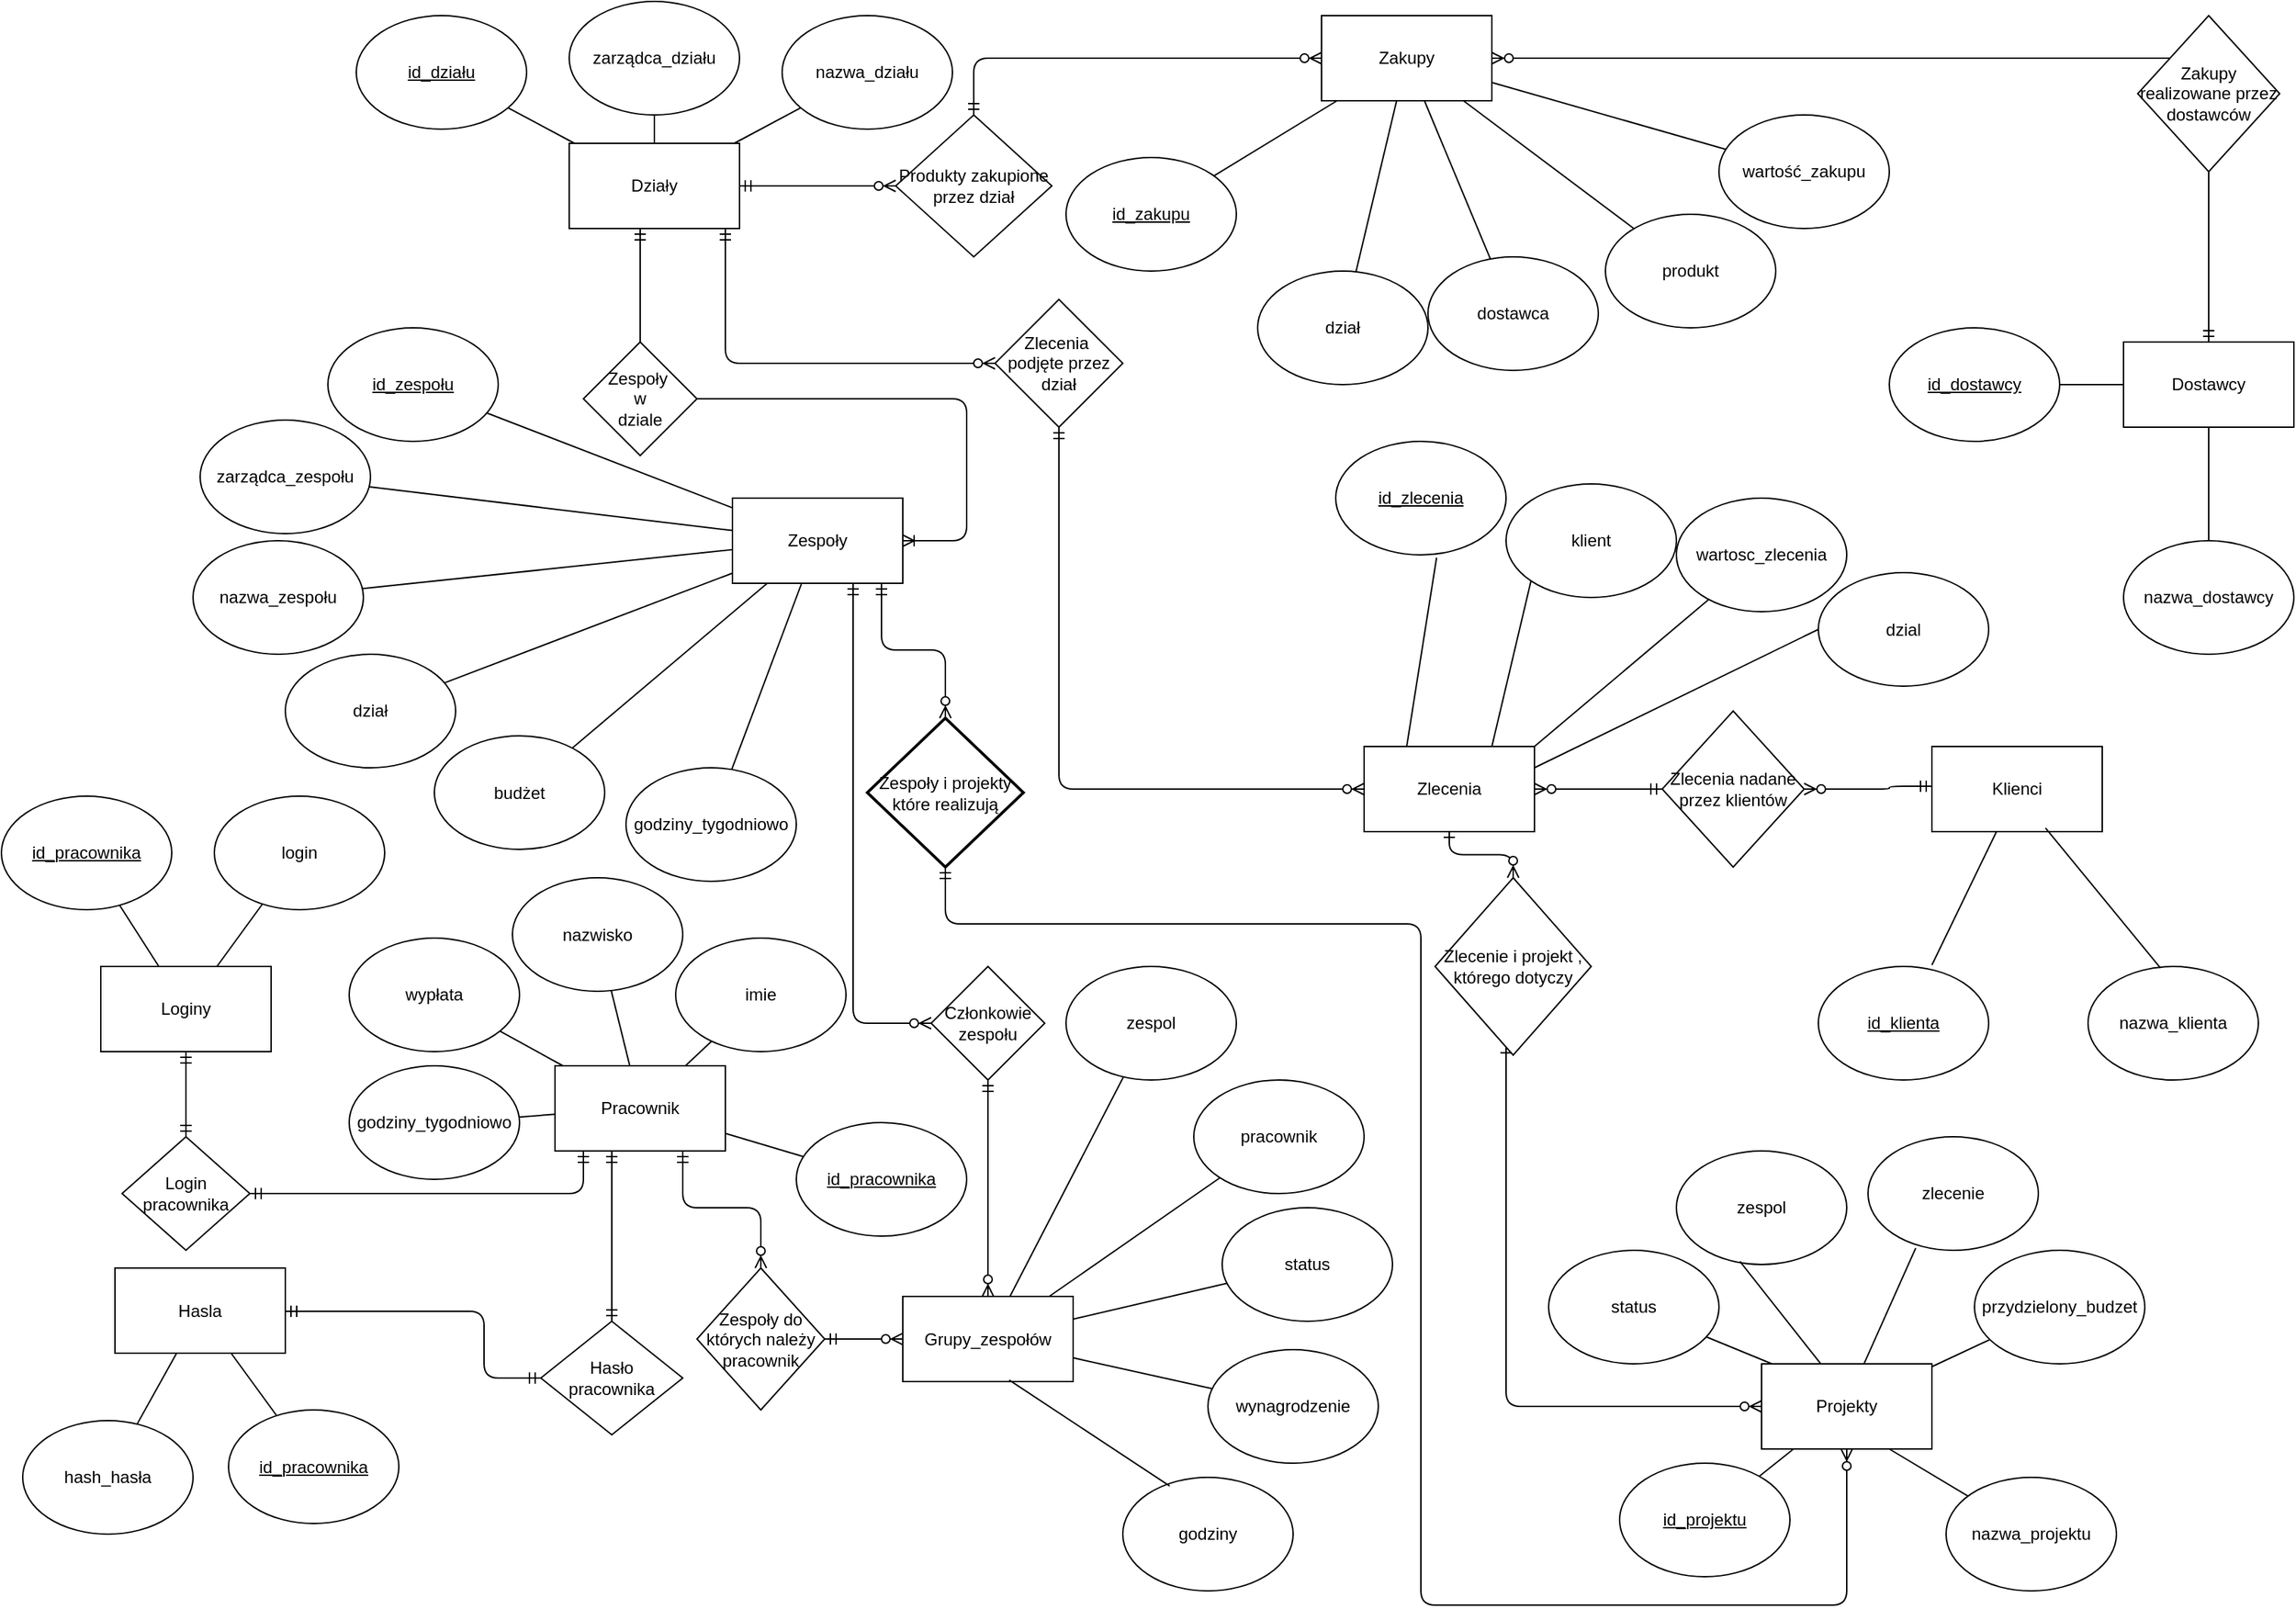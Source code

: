 <mxfile version="14.1.8" type="device"><diagram id="1LLoWZPBhENQtHgGuLOk" name="Page-1"><mxGraphModel dx="1800" dy="1072" grid="1" gridSize="10" guides="1" tooltips="1" connect="1" arrows="1" fold="1" page="1" pageScale="1" pageWidth="827" pageHeight="1169" math="0" shadow="0"><root><mxCell id="0"/><mxCell id="1" parent="0"/><mxCell id="VqQpT-1c5NTkzaZMbWne-1" value="Działy" style="rounded=0;whiteSpace=wrap;html=1;" parent="1" vertex="1"><mxGeometry x="410" y="110" width="120" height="60" as="geometry"/></mxCell><mxCell id="VqQpT-1c5NTkzaZMbWne-3" value="&lt;u&gt;id_działu&lt;/u&gt;" style="ellipse;whiteSpace=wrap;html=1;" parent="1" vertex="1"><mxGeometry x="260" y="20" width="120" height="80" as="geometry"/></mxCell><mxCell id="VqQpT-1c5NTkzaZMbWne-4" value="" style="endArrow=none;html=1;" parent="1" source="VqQpT-1c5NTkzaZMbWne-1" target="VqQpT-1c5NTkzaZMbWne-3" edge="1"><mxGeometry width="50" height="50" relative="1" as="geometry"><mxPoint x="330" y="80" as="sourcePoint"/><mxPoint x="380" y="30" as="targetPoint"/></mxGeometry></mxCell><mxCell id="VqQpT-1c5NTkzaZMbWne-6" value="zarządca_działu" style="ellipse;whiteSpace=wrap;html=1;" parent="1" vertex="1"><mxGeometry x="410" y="10" width="120" height="80" as="geometry"/></mxCell><mxCell id="VqQpT-1c5NTkzaZMbWne-7" value="nazwa_działu" style="ellipse;whiteSpace=wrap;html=1;" parent="1" vertex="1"><mxGeometry x="560" y="20" width="120" height="80" as="geometry"/></mxCell><mxCell id="VqQpT-1c5NTkzaZMbWne-8" value="" style="endArrow=none;html=1;" parent="1" source="VqQpT-1c5NTkzaZMbWne-1" target="VqQpT-1c5NTkzaZMbWne-6" edge="1"><mxGeometry width="50" height="50" relative="1" as="geometry"><mxPoint x="469" y="80" as="sourcePoint"/><mxPoint x="519" y="30" as="targetPoint"/></mxGeometry></mxCell><mxCell id="VqQpT-1c5NTkzaZMbWne-9" value="" style="endArrow=none;html=1;" parent="1" source="VqQpT-1c5NTkzaZMbWne-1" target="VqQpT-1c5NTkzaZMbWne-7" edge="1"><mxGeometry width="50" height="50" relative="1" as="geometry"><mxPoint x="650" y="80" as="sourcePoint"/><mxPoint x="700" y="30" as="targetPoint"/></mxGeometry></mxCell><mxCell id="VqQpT-1c5NTkzaZMbWne-12" value="Zespoły" style="rounded=0;whiteSpace=wrap;html=1;" parent="1" vertex="1"><mxGeometry x="525" y="360" width="120" height="60" as="geometry"/></mxCell><mxCell id="VqQpT-1c5NTkzaZMbWne-14" value="Zespoły&amp;nbsp;&lt;br&gt;w&lt;br&gt;dziale" style="rhombus;whiteSpace=wrap;html=1;" parent="1" vertex="1"><mxGeometry x="420" y="250" width="80" height="80" as="geometry"/></mxCell><mxCell id="VqQpT-1c5NTkzaZMbWne-15" value="" style="endArrow=ERmandOne;html=1;endFill=0;exitX=0.5;exitY=0;exitDx=0;exitDy=0;edgeStyle=orthogonalEdgeStyle;" parent="1" source="VqQpT-1c5NTkzaZMbWne-14" target="VqQpT-1c5NTkzaZMbWne-1" edge="1"><mxGeometry width="50" height="50" relative="1" as="geometry"><mxPoint x="130" y="290" as="sourcePoint"/><mxPoint x="300" y="190" as="targetPoint"/><Array as="points"><mxPoint x="460" y="190"/><mxPoint x="460" y="190"/></Array></mxGeometry></mxCell><mxCell id="VqQpT-1c5NTkzaZMbWne-17" value="" style="edgeStyle=orthogonalEdgeStyle;fontSize=12;html=1;endArrow=ERoneToMany;" parent="1" source="VqQpT-1c5NTkzaZMbWne-14" target="VqQpT-1c5NTkzaZMbWne-12" edge="1"><mxGeometry width="100" height="100" relative="1" as="geometry"><mxPoint x="560" y="310" as="sourcePoint"/><mxPoint x="660" y="290" as="targetPoint"/><Array as="points"><mxPoint x="690" y="290"/><mxPoint x="690" y="390"/></Array></mxGeometry></mxCell><mxCell id="VqQpT-1c5NTkzaZMbWne-18" value="&lt;u&gt;id_zespołu&lt;/u&gt;" style="ellipse;whiteSpace=wrap;html=1;" parent="1" vertex="1"><mxGeometry x="240" y="240" width="120" height="80" as="geometry"/></mxCell><mxCell id="VqQpT-1c5NTkzaZMbWne-20" value="zarządca_zespołu" style="ellipse;whiteSpace=wrap;html=1;" parent="1" vertex="1"><mxGeometry x="150" y="305" width="120" height="80" as="geometry"/></mxCell><mxCell id="VqQpT-1c5NTkzaZMbWne-21" value="nazwa_zespołu" style="ellipse;whiteSpace=wrap;html=1;" parent="1" vertex="1"><mxGeometry x="145" y="390" width="120" height="80" as="geometry"/></mxCell><mxCell id="VqQpT-1c5NTkzaZMbWne-22" value="dział" style="ellipse;whiteSpace=wrap;html=1;" parent="1" vertex="1"><mxGeometry x="210" y="470" width="120" height="80" as="geometry"/></mxCell><mxCell id="VqQpT-1c5NTkzaZMbWne-23" value="budżet" style="ellipse;whiteSpace=wrap;html=1;" parent="1" vertex="1"><mxGeometry x="315" y="527.5" width="120" height="80" as="geometry"/></mxCell><mxCell id="VqQpT-1c5NTkzaZMbWne-26" value="" style="endArrow=none;html=1;" parent="1" source="VqQpT-1c5NTkzaZMbWne-18" target="VqQpT-1c5NTkzaZMbWne-12" edge="1"><mxGeometry width="50" height="50" relative="1" as="geometry"><mxPoint x="-40" y="290" as="sourcePoint"/><mxPoint x="10" y="240" as="targetPoint"/></mxGeometry></mxCell><mxCell id="VqQpT-1c5NTkzaZMbWne-27" value="" style="endArrow=none;html=1;" parent="1" source="VqQpT-1c5NTkzaZMbWne-20" target="VqQpT-1c5NTkzaZMbWne-12" edge="1"><mxGeometry width="50" height="50" relative="1" as="geometry"><mxPoint x="-40" y="370" as="sourcePoint"/><mxPoint x="130" y="370" as="targetPoint"/><Array as="points"/></mxGeometry></mxCell><mxCell id="VqQpT-1c5NTkzaZMbWne-28" value="" style="endArrow=none;html=1;" parent="1" source="VqQpT-1c5NTkzaZMbWne-21" edge="1" target="VqQpT-1c5NTkzaZMbWne-12"><mxGeometry width="50" height="50" relative="1" as="geometry"><mxPoint x="10" y="500" as="sourcePoint"/><mxPoint x="40" y="464" as="targetPoint"/></mxGeometry></mxCell><mxCell id="VqQpT-1c5NTkzaZMbWne-29" value="" style="endArrow=none;html=1;" parent="1" source="VqQpT-1c5NTkzaZMbWne-22" target="VqQpT-1c5NTkzaZMbWne-12" edge="1"><mxGeometry width="50" height="50" relative="1" as="geometry"><mxPoint x="-50" y="550" as="sourcePoint"/><mxPoint y="500" as="targetPoint"/></mxGeometry></mxCell><mxCell id="VqQpT-1c5NTkzaZMbWne-30" value="" style="endArrow=none;html=1;" parent="1" source="VqQpT-1c5NTkzaZMbWne-23" target="VqQpT-1c5NTkzaZMbWne-12" edge="1"><mxGeometry width="50" height="50" relative="1" as="geometry"><mxPoint x="-40" y="635" as="sourcePoint"/><mxPoint x="10" y="585" as="targetPoint"/></mxGeometry></mxCell><mxCell id="VqQpT-1c5NTkzaZMbWne-37" value="&lt;u&gt;id_projektu&lt;/u&gt;" style="ellipse;whiteSpace=wrap;html=1;" parent="1" vertex="1"><mxGeometry x="1150" y="1040" width="120" height="80" as="geometry"/></mxCell><mxCell id="VqQpT-1c5NTkzaZMbWne-38" value="" style="endArrow=none;html=1;" parent="1" source="VqQpT-1c5NTkzaZMbWne-37" target="VqQpT-1c5NTkzaZMbWne-35" edge="1"><mxGeometry width="50" height="50" relative="1" as="geometry"><mxPoint x="480" y="510" as="sourcePoint"/><mxPoint x="530" y="460" as="targetPoint"/></mxGeometry></mxCell><mxCell id="VqQpT-1c5NTkzaZMbWne-39" value="nazwa_projektu" style="ellipse;whiteSpace=wrap;html=1;" parent="1" vertex="1"><mxGeometry x="1380" y="1050" width="120" height="80" as="geometry"/></mxCell><mxCell id="VqQpT-1c5NTkzaZMbWne-40" value="" style="endArrow=none;html=1;entryX=0.75;entryY=1;entryDx=0;entryDy=0;" parent="1" source="VqQpT-1c5NTkzaZMbWne-39" target="VqQpT-1c5NTkzaZMbWne-35" edge="1"><mxGeometry width="50" height="50" relative="1" as="geometry"><mxPoint x="500" y="660" as="sourcePoint"/><mxPoint x="550" y="610" as="targetPoint"/></mxGeometry></mxCell><mxCell id="VqQpT-1c5NTkzaZMbWne-45" value="zlecenie" style="ellipse;whiteSpace=wrap;html=1;" parent="1" vertex="1"><mxGeometry x="1325" y="810" width="120" height="80" as="geometry"/></mxCell><mxCell id="VqQpT-1c5NTkzaZMbWne-47" value="" style="edgeStyle=orthogonalEdgeStyle;fontSize=12;html=1;endArrow=ERmandOne;startArrow=ERzeroToMany;endFill=0;startFill=1;" parent="1" source="VqQpT-1c5NTkzaZMbWne-31" target="VqQpT-1c5NTkzaZMbWne-12" edge="1"><mxGeometry width="100" height="100" relative="1" as="geometry"><mxPoint x="340" y="560" as="sourcePoint"/><mxPoint x="590" y="440" as="targetPoint"/><Array as="points"><mxPoint x="675" y="467"/><mxPoint x="630" y="467"/></Array></mxGeometry></mxCell><mxCell id="VqQpT-1c5NTkzaZMbWne-49" value="zespol" style="ellipse;whiteSpace=wrap;html=1;" parent="1" vertex="1"><mxGeometry x="1190" y="820" width="120" height="80" as="geometry"/></mxCell><mxCell id="VqQpT-1c5NTkzaZMbWne-50" value="" style="endArrow=none;html=1;entryX=0.28;entryY=0.98;entryDx=0;entryDy=0;exitX=0.583;exitY=0.083;exitDx=0;exitDy=0;exitPerimeter=0;entryPerimeter=0;" parent="1" source="VqQpT-1c5NTkzaZMbWne-35" target="VqQpT-1c5NTkzaZMbWne-45" edge="1"><mxGeometry width="50" height="50" relative="1" as="geometry"><mxPoint x="620" y="510" as="sourcePoint"/><mxPoint x="460" y="290" as="targetPoint"/></mxGeometry></mxCell><mxCell id="VqQpT-1c5NTkzaZMbWne-51" value="" style="endArrow=none;html=1;entryX=0.373;entryY=0.973;entryDx=0;entryDy=0;entryPerimeter=0;exitX=0.358;exitY=0.027;exitDx=0;exitDy=0;exitPerimeter=0;" parent="1" source="VqQpT-1c5NTkzaZMbWne-35" target="VqQpT-1c5NTkzaZMbWne-49" edge="1"><mxGeometry width="50" height="50" relative="1" as="geometry"><mxPoint x="540" y="520" as="sourcePoint"/><mxPoint x="426" y="230" as="targetPoint"/></mxGeometry></mxCell><mxCell id="VqQpT-1c5NTkzaZMbWne-52" value="Zlecenia" style="rounded=0;whiteSpace=wrap;html=1;" parent="1" vertex="1"><mxGeometry x="970" y="535" width="120" height="60" as="geometry"/></mxCell><mxCell id="VqQpT-1c5NTkzaZMbWne-53" value="status" style="ellipse;whiteSpace=wrap;html=1;" parent="1" vertex="1"><mxGeometry x="1100" y="890" width="120" height="80" as="geometry"/></mxCell><mxCell id="VqQpT-1c5NTkzaZMbWne-54" value="" style="endArrow=none;html=1;entryX=0.094;entryY=0.027;entryDx=0;entryDy=0;entryPerimeter=0;" parent="1" source="VqQpT-1c5NTkzaZMbWne-53" target="VqQpT-1c5NTkzaZMbWne-35" edge="1"><mxGeometry width="50" height="50" relative="1" as="geometry"><mxPoint x="510" y="400" as="sourcePoint"/><mxPoint x="510" y="520" as="targetPoint"/></mxGeometry></mxCell><mxCell id="VqQpT-1c5NTkzaZMbWne-56" value="" style="edgeStyle=orthogonalEdgeStyle;fontSize=12;html=1;endArrow=ERone;endFill=1;startArrow=ERzeroToMany;startFill=1;" parent="1" source="VqQpT-1c5NTkzaZMbWne-55" target="VqQpT-1c5NTkzaZMbWne-52" edge="1"><mxGeometry width="100" height="100" relative="1" as="geometry"><mxPoint x="900" y="920" as="sourcePoint"/><mxPoint x="810" y="390" as="targetPoint"/><Array as="points"/></mxGeometry></mxCell><mxCell id="VqQpT-1c5NTkzaZMbWne-58" value="&lt;u&gt;id_zlecenia&lt;/u&gt;" style="ellipse;whiteSpace=wrap;html=1;" parent="1" vertex="1"><mxGeometry x="950" y="320" width="120" height="80" as="geometry"/></mxCell><mxCell id="VqQpT-1c5NTkzaZMbWne-60" value="" style="endArrow=none;html=1;exitX=0.25;exitY=0;exitDx=0;exitDy=0;entryX=0.592;entryY=1.025;entryDx=0;entryDy=0;entryPerimeter=0;" parent="1" source="VqQpT-1c5NTkzaZMbWne-52" target="VqQpT-1c5NTkzaZMbWne-58" edge="1"><mxGeometry width="50" height="50" relative="1" as="geometry"><mxPoint x="680" y="350" as="sourcePoint"/><mxPoint x="717" y="240" as="targetPoint"/></mxGeometry></mxCell><mxCell id="VqQpT-1c5NTkzaZMbWne-63" value="klient" style="ellipse;whiteSpace=wrap;html=1;" parent="1" vertex="1"><mxGeometry x="1070" y="350" width="120" height="80" as="geometry"/></mxCell><mxCell id="VqQpT-1c5NTkzaZMbWne-64" value="wartosc_zlecenia" style="ellipse;whiteSpace=wrap;html=1;" parent="1" vertex="1"><mxGeometry x="1190" y="360" width="120" height="80" as="geometry"/></mxCell><mxCell id="VqQpT-1c5NTkzaZMbWne-66" value="" style="endArrow=none;html=1;entryX=0;entryY=1;entryDx=0;entryDy=0;exitX=0.75;exitY=0;exitDx=0;exitDy=0;" parent="1" source="VqQpT-1c5NTkzaZMbWne-52" target="VqQpT-1c5NTkzaZMbWne-63" edge="1"><mxGeometry width="50" height="50" relative="1" as="geometry"><mxPoint x="800" y="360" as="sourcePoint"/><mxPoint x="850" y="310" as="targetPoint"/></mxGeometry></mxCell><mxCell id="VqQpT-1c5NTkzaZMbWne-67" value="" style="endArrow=none;html=1;exitX=1;exitY=0;exitDx=0;exitDy=0;" parent="1" source="VqQpT-1c5NTkzaZMbWne-52" target="VqQpT-1c5NTkzaZMbWne-64" edge="1"><mxGeometry width="50" height="50" relative="1" as="geometry"><mxPoint x="790" y="340" as="sourcePoint"/><mxPoint x="996" y="230" as="targetPoint"/></mxGeometry></mxCell><mxCell id="VqQpT-1c5NTkzaZMbWne-68" value="Klienci" style="rounded=0;whiteSpace=wrap;html=1;" parent="1" vertex="1"><mxGeometry x="1370" y="535" width="120" height="60" as="geometry"/></mxCell><mxCell id="VqQpT-1c5NTkzaZMbWne-70" value="" style="edgeStyle=orthogonalEdgeStyle;fontSize=12;html=1;endArrow=ERzeroToMany;startArrow=ERmandOne;entryX=1;entryY=0.5;entryDx=0;entryDy=0;" parent="1" source="VqQpT-1c5NTkzaZMbWne-69" target="VqQpT-1c5NTkzaZMbWne-52" edge="1"><mxGeometry width="100" height="100" relative="1" as="geometry"><mxPoint x="1290" y="610" as="sourcePoint"/><mxPoint x="1060" y="420" as="targetPoint"/><Array as="points"/></mxGeometry></mxCell><mxCell id="VqQpT-1c5NTkzaZMbWne-71" value="&lt;u&gt;id_klienta&lt;/u&gt;" style="ellipse;whiteSpace=wrap;html=1;" parent="1" vertex="1"><mxGeometry x="1290" y="690" width="120" height="80" as="geometry"/></mxCell><mxCell id="VqQpT-1c5NTkzaZMbWne-72" value="nazwa_klienta" style="ellipse;whiteSpace=wrap;html=1;" parent="1" vertex="1"><mxGeometry x="1480" y="690" width="120" height="80" as="geometry"/></mxCell><mxCell id="VqQpT-1c5NTkzaZMbWne-73" value="" style="endArrow=none;html=1;" parent="1" target="VqQpT-1c5NTkzaZMbWne-68" edge="1"><mxGeometry width="50" height="50" relative="1" as="geometry"><mxPoint x="1370" y="689" as="sourcePoint"/><mxPoint x="1410" y="640" as="targetPoint"/></mxGeometry></mxCell><mxCell id="VqQpT-1c5NTkzaZMbWne-74" value="" style="endArrow=none;html=1;entryX=0.667;entryY=0.958;entryDx=0;entryDy=0;entryPerimeter=0;exitX=0.425;exitY=0.013;exitDx=0;exitDy=0;exitPerimeter=0;" parent="1" source="VqQpT-1c5NTkzaZMbWne-72" target="VqQpT-1c5NTkzaZMbWne-68" edge="1"><mxGeometry width="50" height="50" relative="1" as="geometry"><mxPoint x="1540" y="690" as="sourcePoint"/><mxPoint x="1590" y="640" as="targetPoint"/></mxGeometry></mxCell><mxCell id="VqQpT-1c5NTkzaZMbWne-35" value="Projekty" style="rounded=0;whiteSpace=wrap;html=1;" parent="1" vertex="1"><mxGeometry x="1250" y="970" width="120" height="60" as="geometry"/></mxCell><mxCell id="VqQpT-1c5NTkzaZMbWne-75" value="" style="edgeStyle=orthogonalEdgeStyle;fontSize=12;html=1;endArrow=ERzeroToMany;startArrow=ERmandOne;endFill=1;entryX=0.5;entryY=0;entryDx=0;entryDy=0;exitX=0.5;exitY=1;exitDx=0;exitDy=0;" parent="1" target="VqQpT-1c5NTkzaZMbWne-78" edge="1" source="VqQpT-1c5NTkzaZMbWne-76"><mxGeometry width="100" height="100" relative="1" as="geometry"><mxPoint x="570" y="792.5" as="sourcePoint"/><mxPoint x="660" y="862.5" as="targetPoint"/><Array as="points"><mxPoint x="705" y="770"/></Array></mxGeometry></mxCell><mxCell id="VqQpT-1c5NTkzaZMbWne-78" value="Grupy_zespołów" style="rounded=0;whiteSpace=wrap;html=1;" parent="1" vertex="1"><mxGeometry x="645" y="922.5" width="120" height="60" as="geometry"/></mxCell><mxCell id="VqQpT-1c5NTkzaZMbWne-79" value="zespol" style="ellipse;whiteSpace=wrap;html=1;rounded=0;" parent="1" vertex="1"><mxGeometry x="760" y="690" width="120" height="80" as="geometry"/></mxCell><mxCell id="VqQpT-1c5NTkzaZMbWne-80" value="pracownik" style="ellipse;whiteSpace=wrap;html=1;rounded=0;" parent="1" vertex="1"><mxGeometry x="850" y="770" width="120" height="80" as="geometry"/></mxCell><mxCell id="VqQpT-1c5NTkzaZMbWne-81" value="status" style="ellipse;whiteSpace=wrap;html=1;rounded=0;" parent="1" vertex="1"><mxGeometry x="870" y="860" width="120" height="80" as="geometry"/></mxCell><mxCell id="VqQpT-1c5NTkzaZMbWne-82" value="" style="endArrow=none;html=1;" parent="1" edge="1" target="VqQpT-1c5NTkzaZMbWne-79" source="VqQpT-1c5NTkzaZMbWne-78"><mxGeometry width="50" height="50" relative="1" as="geometry"><mxPoint x="690" y="922.5" as="sourcePoint"/><mxPoint x="710" y="820.5" as="targetPoint"/></mxGeometry></mxCell><mxCell id="VqQpT-1c5NTkzaZMbWne-83" value="" style="endArrow=none;html=1;" parent="1" source="VqQpT-1c5NTkzaZMbWne-81" target="VqQpT-1c5NTkzaZMbWne-78" edge="1"><mxGeometry width="50" height="50" relative="1" as="geometry"><mxPoint x="690" y="1022.5" as="sourcePoint"/><mxPoint x="740" y="972.5" as="targetPoint"/></mxGeometry></mxCell><mxCell id="VqQpT-1c5NTkzaZMbWne-84" value="" style="endArrow=none;html=1;" parent="1" target="VqQpT-1c5NTkzaZMbWne-80" edge="1" source="VqQpT-1c5NTkzaZMbWne-78"><mxGeometry width="50" height="50" relative="1" as="geometry"><mxPoint x="720" y="952.5" as="sourcePoint"/><mxPoint x="770" y="902.5" as="targetPoint"/></mxGeometry></mxCell><mxCell id="VqQpT-1c5NTkzaZMbWne-86" value="Pracownik" style="rounded=0;whiteSpace=wrap;html=1;" parent="1" vertex="1"><mxGeometry x="400" y="760" width="120" height="60" as="geometry"/></mxCell><mxCell id="VqQpT-1c5NTkzaZMbWne-87" value="" style="edgeStyle=orthogonalEdgeStyle;fontSize=12;html=1;endArrow=ERzeroToMany;endFill=1;startArrow=ERmandOne;startFill=0;" parent="1" source="VqQpT-1c5NTkzaZMbWne-85" target="VqQpT-1c5NTkzaZMbWne-78" edge="1"><mxGeometry width="100" height="100" relative="1" as="geometry"><mxPoint x="70" y="940" as="sourcePoint"/><mxPoint x="170" y="910" as="targetPoint"/><Array as="points"><mxPoint x="570" y="953"/><mxPoint x="570" y="953"/></Array></mxGeometry></mxCell><mxCell id="VqQpT-1c5NTkzaZMbWne-88" value="&lt;u&gt;id_pracownika&lt;/u&gt;" style="ellipse;whiteSpace=wrap;html=1;" parent="1" vertex="1"><mxGeometry x="570" y="800" width="120" height="80" as="geometry"/></mxCell><mxCell id="VqQpT-1c5NTkzaZMbWne-89" value="imie" style="ellipse;whiteSpace=wrap;html=1;" parent="1" vertex="1"><mxGeometry x="485" y="670" width="120" height="80" as="geometry"/></mxCell><mxCell id="VqQpT-1c5NTkzaZMbWne-90" value="nazwisko" style="ellipse;whiteSpace=wrap;html=1;" parent="1" vertex="1"><mxGeometry x="370" y="627.5" width="120" height="80" as="geometry"/></mxCell><mxCell id="VqQpT-1c5NTkzaZMbWne-91" value="wypłata" style="ellipse;whiteSpace=wrap;html=1;" parent="1" vertex="1"><mxGeometry x="255" y="670" width="120" height="80" as="geometry"/></mxCell><mxCell id="VqQpT-1c5NTkzaZMbWne-92" value="godziny_tygodniowo" style="ellipse;whiteSpace=wrap;html=1;" parent="1" vertex="1"><mxGeometry x="255" y="760" width="120" height="80" as="geometry"/></mxCell><mxCell id="VqQpT-1c5NTkzaZMbWne-93" value="" style="endArrow=none;html=1;rounded=0;" parent="1" source="VqQpT-1c5NTkzaZMbWne-88" target="VqQpT-1c5NTkzaZMbWne-86" edge="1"><mxGeometry relative="1" as="geometry"><mxPoint x="-50" y="879.5" as="sourcePoint"/><mxPoint x="110" y="879.5" as="targetPoint"/></mxGeometry></mxCell><mxCell id="VqQpT-1c5NTkzaZMbWne-94" value="" style="endArrow=none;html=1;rounded=0;" parent="1" source="VqQpT-1c5NTkzaZMbWne-89" target="VqQpT-1c5NTkzaZMbWne-86" edge="1"><mxGeometry relative="1" as="geometry"><mxPoint x="-120" y="1180" as="sourcePoint"/><mxPoint x="40" y="1180" as="targetPoint"/></mxGeometry></mxCell><mxCell id="VqQpT-1c5NTkzaZMbWne-95" value="" style="endArrow=none;html=1;rounded=0;" parent="1" target="VqQpT-1c5NTkzaZMbWne-86" edge="1" source="VqQpT-1c5NTkzaZMbWne-90"><mxGeometry relative="1" as="geometry"><mxPoint x="-40" y="1069.5" as="sourcePoint"/><mxPoint x="20" y="1070" as="targetPoint"/></mxGeometry></mxCell><mxCell id="VqQpT-1c5NTkzaZMbWne-96" value="" style="endArrow=none;html=1;rounded=0;" parent="1" source="VqQpT-1c5NTkzaZMbWne-91" target="VqQpT-1c5NTkzaZMbWne-86" edge="1"><mxGeometry relative="1" as="geometry"><mxPoint x="-40" y="1179.5" as="sourcePoint"/><mxPoint x="20" y="1080" as="targetPoint"/></mxGeometry></mxCell><mxCell id="VqQpT-1c5NTkzaZMbWne-97" value="" style="endArrow=none;html=1;rounded=0;" parent="1" source="VqQpT-1c5NTkzaZMbWne-92" target="VqQpT-1c5NTkzaZMbWne-86" edge="1"><mxGeometry relative="1" as="geometry"><mxPoint x="-60" y="1260" as="sourcePoint"/><mxPoint x="100" y="1260" as="targetPoint"/></mxGeometry></mxCell><mxCell id="VqQpT-1c5NTkzaZMbWne-99" value="" style="edgeStyle=orthogonalEdgeStyle;fontSize=12;html=1;endArrow=ERmandOne;startArrow=ERmandOne;exitX=1;exitY=0.5;exitDx=0;exitDy=0;" parent="1" target="VqQpT-1c5NTkzaZMbWne-86" edge="1" source="VqQpT-1c5NTkzaZMbWne-98"><mxGeometry width="100" height="100" relative="1" as="geometry"><mxPoint x="240" y="880" as="sourcePoint"/><mxPoint x="210" y="1169" as="targetPoint"/><Array as="points"><mxPoint x="420" y="850"/></Array></mxGeometry></mxCell><mxCell id="VqQpT-1c5NTkzaZMbWne-100" value="Loginy" style="rounded=0;whiteSpace=wrap;html=1;" parent="1" vertex="1"><mxGeometry x="80" y="690" width="120" height="60" as="geometry"/></mxCell><mxCell id="VqQpT-1c5NTkzaZMbWne-101" value="login" style="ellipse;whiteSpace=wrap;html=1;rounded=0;" parent="1" vertex="1"><mxGeometry x="160" y="570" width="120" height="80" as="geometry"/></mxCell><mxCell id="VqQpT-1c5NTkzaZMbWne-102" value="&lt;u&gt;id_pracownika&lt;/u&gt;" style="ellipse;whiteSpace=wrap;html=1;" parent="1" vertex="1"><mxGeometry x="10" y="570" width="120" height="80" as="geometry"/></mxCell><mxCell id="VqQpT-1c5NTkzaZMbWne-103" value="" style="endArrow=none;html=1;" parent="1" edge="1" target="VqQpT-1c5NTkzaZMbWne-100" source="VqQpT-1c5NTkzaZMbWne-101"><mxGeometry width="50" height="50" relative="1" as="geometry"><mxPoint x="-25" y="1430" as="sourcePoint"/><mxPoint x="25" y="1380" as="targetPoint"/></mxGeometry></mxCell><mxCell id="VqQpT-1c5NTkzaZMbWne-104" value="" style="endArrow=none;html=1;" parent="1" source="VqQpT-1c5NTkzaZMbWne-102" target="VqQpT-1c5NTkzaZMbWne-100" edge="1"><mxGeometry width="50" height="50" relative="1" as="geometry"><mxPoint x="160" y="1420" as="sourcePoint"/><mxPoint x="210" y="1370" as="targetPoint"/></mxGeometry></mxCell><mxCell id="VqQpT-1c5NTkzaZMbWne-105" value="" style="edgeStyle=orthogonalEdgeStyle;fontSize=12;html=1;endArrow=ERmandOne;startArrow=ERmandOne;exitX=0;exitY=0.5;exitDx=0;exitDy=0;" parent="1" source="VqQpT-1c5NTkzaZMbWne-108" target="VqQpT-1c5NTkzaZMbWne-112" edge="1"><mxGeometry width="100" height="100" relative="1" as="geometry"><mxPoint x="240" y="1150" as="sourcePoint"/><mxPoint x="480" y="1300" as="targetPoint"/><Array as="points"><mxPoint x="350" y="980"/><mxPoint x="350" y="933"/></Array></mxGeometry></mxCell><mxCell id="VqQpT-1c5NTkzaZMbWne-112" value="Hasla" style="rounded=0;whiteSpace=wrap;html=1;" parent="1" vertex="1"><mxGeometry x="90" y="902.5" width="120" height="60" as="geometry"/></mxCell><mxCell id="VqQpT-1c5NTkzaZMbWne-113" value="&lt;u&gt;id_pracownika&lt;/u&gt;" style="ellipse;whiteSpace=wrap;html=1;" parent="1" vertex="1"><mxGeometry x="170" y="1002.5" width="120" height="80" as="geometry"/></mxCell><mxCell id="VqQpT-1c5NTkzaZMbWne-114" value="hash_hasła" style="ellipse;whiteSpace=wrap;html=1;rounded=0;" parent="1" vertex="1"><mxGeometry x="25" y="1010" width="120" height="80" as="geometry"/></mxCell><mxCell id="VqQpT-1c5NTkzaZMbWne-115" value="" style="endArrow=none;html=1;" parent="1" source="VqQpT-1c5NTkzaZMbWne-114" target="VqQpT-1c5NTkzaZMbWne-112" edge="1"><mxGeometry width="50" height="50" relative="1" as="geometry"><mxPoint x="183.04" y="1438" as="sourcePoint"/><mxPoint x="190" y="1400" as="targetPoint"/></mxGeometry></mxCell><mxCell id="VqQpT-1c5NTkzaZMbWne-116" value="" style="endArrow=none;html=1;" parent="1" edge="1" target="VqQpT-1c5NTkzaZMbWne-112" source="VqQpT-1c5NTkzaZMbWne-113"><mxGeometry width="50" height="50" relative="1" as="geometry"><mxPoint x="568" y="1428" as="sourcePoint"/><mxPoint x="540" y="1380" as="targetPoint"/></mxGeometry></mxCell><mxCell id="7QKKZhps_H7xyFzI-eFl-2" value="" style="endArrow=none;html=1;" parent="1" target="VqQpT-1c5NTkzaZMbWne-12" edge="1" source="7QKKZhps_H7xyFzI-eFl-3"><mxGeometry width="50" height="50" relative="1" as="geometry"><mxPoint x="-40.004" y="689.996" as="sourcePoint"/><mxPoint x="57.57" y="598.3" as="targetPoint"/><Array as="points"/></mxGeometry></mxCell><mxCell id="7QKKZhps_H7xyFzI-eFl-3" value="godziny_tygodniowo" style="ellipse;whiteSpace=wrap;html=1;" parent="1" vertex="1"><mxGeometry x="450" y="550" width="120" height="80" as="geometry"/></mxCell><mxCell id="7QKKZhps_H7xyFzI-eFl-5" value="wynagrodzenie" style="ellipse;whiteSpace=wrap;html=1;rounded=0;" parent="1" vertex="1"><mxGeometry x="860" y="960" width="120" height="80" as="geometry"/></mxCell><mxCell id="7QKKZhps_H7xyFzI-eFl-6" value="" style="endArrow=none;html=1;" parent="1" source="7QKKZhps_H7xyFzI-eFl-5" edge="1" target="VqQpT-1c5NTkzaZMbWne-78"><mxGeometry width="50" height="50" relative="1" as="geometry"><mxPoint x="876.48" y="981.54" as="sourcePoint"/><mxPoint x="720" y="970.5" as="targetPoint"/></mxGeometry></mxCell><mxCell id="7QKKZhps_H7xyFzI-eFl-7" value="godziny" style="ellipse;whiteSpace=wrap;html=1;rounded=0;" parent="1" vertex="1"><mxGeometry x="800" y="1050" width="120" height="80" as="geometry"/></mxCell><mxCell id="7QKKZhps_H7xyFzI-eFl-8" value="" style="endArrow=none;html=1;exitX=0.275;exitY=0.076;exitDx=0;exitDy=0;exitPerimeter=0;" parent="1" source="7QKKZhps_H7xyFzI-eFl-7" edge="1"><mxGeometry width="50" height="50" relative="1" as="geometry"><mxPoint x="876.48" y="992.5" as="sourcePoint"/><mxPoint x="720" y="981.46" as="targetPoint"/></mxGeometry></mxCell><mxCell id="7QKKZhps_H7xyFzI-eFl-9" value="przydzielony_budzet" style="ellipse;whiteSpace=wrap;html=1;" parent="1" vertex="1"><mxGeometry x="1400" y="890" width="120" height="80" as="geometry"/></mxCell><mxCell id="7QKKZhps_H7xyFzI-eFl-11" value="" style="endArrow=none;html=1;" parent="1" target="7QKKZhps_H7xyFzI-eFl-9" edge="1" source="VqQpT-1c5NTkzaZMbWne-35"><mxGeometry width="50" height="50" relative="1" as="geometry"><mxPoint x="580" y="520" as="sourcePoint"/><mxPoint x="576.5" y="385" as="targetPoint"/></mxGeometry></mxCell><mxCell id="vv0-c7Iqn7QdB1xFziNF-2" value="Zakupy" style="rounded=0;whiteSpace=wrap;html=1;" parent="1" vertex="1"><mxGeometry x="940" y="20" width="120" height="60" as="geometry"/></mxCell><mxCell id="vv0-c7Iqn7QdB1xFziNF-4" value="" style="edgeStyle=orthogonalEdgeStyle;fontSize=12;html=1;endArrow=ERzeroToMany;endFill=1;startArrow=ERmandOne;startFill=0;" parent="1" source="vv0-c7Iqn7QdB1xFziNF-5" target="vv0-c7Iqn7QdB1xFziNF-2" edge="1"><mxGeometry width="100" height="100" relative="1" as="geometry"><mxPoint x="200" y="282.5" as="sourcePoint"/><mxPoint x="400" y="117.5" as="targetPoint"/><Array as="points"><mxPoint x="695" y="50"/></Array></mxGeometry></mxCell><mxCell id="vv0-c7Iqn7QdB1xFziNF-6" value="Dostawcy" style="rounded=0;whiteSpace=wrap;html=1;" parent="1" vertex="1"><mxGeometry x="1505" y="250" width="120" height="60" as="geometry"/></mxCell><mxCell id="vv0-c7Iqn7QdB1xFziNF-8" value="&lt;u&gt;id_dostawcy&lt;/u&gt;" style="ellipse;whiteSpace=wrap;html=1;" parent="1" vertex="1"><mxGeometry x="1340" y="240" width="120" height="80" as="geometry"/></mxCell><mxCell id="vv0-c7Iqn7QdB1xFziNF-9" value="nazwa_dostawcy" style="ellipse;whiteSpace=wrap;html=1;" parent="1" vertex="1"><mxGeometry x="1505" y="390" width="120" height="80" as="geometry"/></mxCell><mxCell id="vv0-c7Iqn7QdB1xFziNF-10" value="" style="endArrow=none;html=1;" parent="1" source="vv0-c7Iqn7QdB1xFziNF-8" target="vv0-c7Iqn7QdB1xFziNF-6" edge="1"><mxGeometry width="50" height="50" relative="1" as="geometry"><mxPoint x="1800" y="639" as="sourcePoint"/><mxPoint x="1840" y="590" as="targetPoint"/></mxGeometry></mxCell><mxCell id="vv0-c7Iqn7QdB1xFziNF-11" value="" style="endArrow=none;html=1;" parent="1" source="vv0-c7Iqn7QdB1xFziNF-9" target="vv0-c7Iqn7QdB1xFziNF-6" edge="1"><mxGeometry width="50" height="50" relative="1" as="geometry"><mxPoint x="1970" y="640" as="sourcePoint"/><mxPoint x="2020" y="590" as="targetPoint"/></mxGeometry></mxCell><mxCell id="vv0-c7Iqn7QdB1xFziNF-12" value="" style="edgeStyle=orthogonalEdgeStyle;fontSize=12;html=1;endArrow=ERzeroToMany;startArrow=ERmandOne;" parent="1" source="vv0-c7Iqn7QdB1xFziNF-6" target="vv0-c7Iqn7QdB1xFziNF-2" edge="1"><mxGeometry width="100" height="100" relative="1" as="geometry"><mxPoint x="1090" y="572.5" as="sourcePoint"/><mxPoint x="880" y="410" as="targetPoint"/><Array as="points"><mxPoint x="1565" y="50"/></Array></mxGeometry></mxCell><mxCell id="vv0-c7Iqn7QdB1xFziNF-7" value="&lt;div&gt;Zakupy realizowane przez dostawców&lt;br&gt;&lt;/div&gt;" style="rhombus;whiteSpace=wrap;html=1;rounded=0;" parent="1" vertex="1"><mxGeometry x="1515" y="20" width="100" height="110" as="geometry"/></mxCell><mxCell id="vv0-c7Iqn7QdB1xFziNF-13" value="&lt;u&gt;id_zakupu&lt;/u&gt;" style="ellipse;whiteSpace=wrap;html=1;" parent="1" vertex="1"><mxGeometry x="760" y="120" width="120" height="80" as="geometry"/></mxCell><mxCell id="vv0-c7Iqn7QdB1xFziNF-14" value="dział" style="ellipse;whiteSpace=wrap;html=1;" parent="1" vertex="1"><mxGeometry x="895" y="200" width="120" height="80" as="geometry"/></mxCell><mxCell id="vv0-c7Iqn7QdB1xFziNF-15" value="dostawca" style="ellipse;whiteSpace=wrap;html=1;" parent="1" vertex="1"><mxGeometry x="1015" y="190" width="120" height="80" as="geometry"/></mxCell><mxCell id="vv0-c7Iqn7QdB1xFziNF-16" value="" style="endArrow=none;html=1;" parent="1" source="vv0-c7Iqn7QdB1xFziNF-2" target="vv0-c7Iqn7QdB1xFziNF-20" edge="1"><mxGeometry width="50" height="50" relative="1" as="geometry"><mxPoint x="730" y="430" as="sourcePoint"/><mxPoint x="620" y="80" as="targetPoint"/></mxGeometry></mxCell><mxCell id="vv0-c7Iqn7QdB1xFziNF-17" value="" style="endArrow=none;html=1;" parent="1" source="vv0-c7Iqn7QdB1xFziNF-15" target="vv0-c7Iqn7QdB1xFziNF-2" edge="1"><mxGeometry width="50" height="50" relative="1" as="geometry"><mxPoint x="740" y="430" as="sourcePoint"/><mxPoint x="790" y="380" as="targetPoint"/></mxGeometry></mxCell><mxCell id="vv0-c7Iqn7QdB1xFziNF-18" value="" style="endArrow=none;html=1;" parent="1" source="vv0-c7Iqn7QdB1xFziNF-14" target="vv0-c7Iqn7QdB1xFziNF-2" edge="1"><mxGeometry width="50" height="50" relative="1" as="geometry"><mxPoint x="707" y="470" as="sourcePoint"/><mxPoint x="757" y="420" as="targetPoint"/></mxGeometry></mxCell><mxCell id="vv0-c7Iqn7QdB1xFziNF-19" value="" style="endArrow=none;html=1;" parent="1" source="vv0-c7Iqn7QdB1xFziNF-13" target="vv0-c7Iqn7QdB1xFziNF-2" edge="1"><mxGeometry width="50" height="50" relative="1" as="geometry"><mxPoint x="740" y="430" as="sourcePoint"/><mxPoint x="790" y="380" as="targetPoint"/></mxGeometry></mxCell><mxCell id="vv0-c7Iqn7QdB1xFziNF-20" value="wartość_zakupu" style="ellipse;whiteSpace=wrap;html=1;" parent="1" vertex="1"><mxGeometry x="1220" y="90" width="120" height="80" as="geometry"/></mxCell><mxCell id="GMnIAdsIjLKIMSz_9TbN-1" value="dzial" style="ellipse;whiteSpace=wrap;html=1;" parent="1" vertex="1"><mxGeometry x="1290" y="412.5" width="120" height="80" as="geometry"/></mxCell><mxCell id="GMnIAdsIjLKIMSz_9TbN-2" value="" style="endArrow=none;html=1;exitX=1;exitY=0.25;exitDx=0;exitDy=0;entryX=0;entryY=0.5;entryDx=0;entryDy=0;" parent="1" source="VqQpT-1c5NTkzaZMbWne-52" target="GMnIAdsIjLKIMSz_9TbN-1" edge="1"><mxGeometry width="50" height="50" relative="1" as="geometry"><mxPoint x="880" y="380" as="sourcePoint"/><mxPoint x="917.467" y="298.254" as="targetPoint"/></mxGeometry></mxCell><mxCell id="vv0-c7Iqn7QdB1xFziNF-5" value="&lt;div&gt;Produkty zakupione&lt;/div&gt;&lt;div&gt;przez dział&lt;br&gt;&lt;/div&gt;" style="rhombus;whiteSpace=wrap;html=1;rounded=0;" parent="1" vertex="1"><mxGeometry x="640" y="90" width="110" height="100" as="geometry"/></mxCell><mxCell id="rYr-y_er7xtF5ET3OqIa-1" value="" style="edgeStyle=orthogonalEdgeStyle;fontSize=12;html=1;endArrow=ERzeroToMany;endFill=1;startArrow=ERmandOne;startFill=0;" parent="1" source="VqQpT-1c5NTkzaZMbWne-1" target="vv0-c7Iqn7QdB1xFziNF-5" edge="1"><mxGeometry width="100" height="100" relative="1" as="geometry"><mxPoint x="145" y="240" as="sourcePoint"/><mxPoint x="450" y="70" as="targetPoint"/><Array as="points"/></mxGeometry></mxCell><mxCell id="rYr-y_er7xtF5ET3OqIa-3" value="" style="edgeStyle=orthogonalEdgeStyle;fontSize=12;html=1;endArrow=ERzeroToMany;endFill=1;startArrow=ERmandOne;startFill=0;" parent="1" source="rYr-y_er7xtF5ET3OqIa-2" target="VqQpT-1c5NTkzaZMbWne-52" edge="1"><mxGeometry width="100" height="100" relative="1" as="geometry"><mxPoint x="242.5" y="260" as="sourcePoint"/><mxPoint x="920" y="550" as="targetPoint"/><Array as="points"><mxPoint x="755" y="565"/></Array></mxGeometry></mxCell><mxCell id="M2MzvHBBq5SU09uho8LK-1" value="produkt" style="ellipse;whiteSpace=wrap;html=1;" vertex="1" parent="1"><mxGeometry x="1140" y="160" width="120" height="80" as="geometry"/></mxCell><mxCell id="M2MzvHBBq5SU09uho8LK-2" value="" style="endArrow=none;html=1;" edge="1" parent="1" source="vv0-c7Iqn7QdB1xFziNF-2" target="M2MzvHBBq5SU09uho8LK-1"><mxGeometry width="50" height="50" relative="1" as="geometry"><mxPoint x="520" y="36.751" as="sourcePoint"/><mxPoint x="720.043" y="-7.423" as="targetPoint"/></mxGeometry></mxCell><mxCell id="VqQpT-1c5NTkzaZMbWne-69" value="Zlecenia nadane przez klientów" style="rhombus;whiteSpace=wrap;html=1;rounded=0;" parent="1" vertex="1"><mxGeometry x="1180" y="510" width="100" height="110" as="geometry"/></mxCell><mxCell id="M2MzvHBBq5SU09uho8LK-3" value="" style="edgeStyle=orthogonalEdgeStyle;fontSize=12;html=1;endArrow=ERzeroToMany;startArrow=ERmandOne;entryX=1;entryY=0.5;entryDx=0;entryDy=0;" edge="1" parent="1" source="VqQpT-1c5NTkzaZMbWne-68" target="VqQpT-1c5NTkzaZMbWne-69"><mxGeometry width="100" height="100" relative="1" as="geometry"><mxPoint x="1370" y="563" as="sourcePoint"/><mxPoint x="870" y="400" as="targetPoint"/><Array as="points"><mxPoint x="1340" y="563"/><mxPoint x="1340" y="565"/></Array></mxGeometry></mxCell><mxCell id="VqQpT-1c5NTkzaZMbWne-55" value="Zlecenie i projekt , którego dotyczy" style="rhombus;whiteSpace=wrap;html=1;rounded=0;" parent="1" vertex="1"><mxGeometry x="1020" y="627.5" width="110" height="125" as="geometry"/></mxCell><mxCell id="M2MzvHBBq5SU09uho8LK-4" value="" style="edgeStyle=orthogonalEdgeStyle;fontSize=12;html=1;endArrow=ERone;endFill=1;startArrow=ERzeroToMany;startFill=1;" edge="1" parent="1" source="VqQpT-1c5NTkzaZMbWne-35" target="VqQpT-1c5NTkzaZMbWne-55"><mxGeometry width="100" height="100" relative="1" as="geometry"><mxPoint x="985" y="990.067" as="sourcePoint"/><mxPoint x="1070.067" y="595" as="targetPoint"/><Array as="points"><mxPoint x="1070" y="900"/><mxPoint x="1070" y="900"/></Array></mxGeometry></mxCell><mxCell id="rYr-y_er7xtF5ET3OqIa-2" value="Zlecenia&amp;nbsp;&lt;br&gt;podjęte przez&lt;br&gt;dział" style="rhombus;whiteSpace=wrap;html=1;" parent="1" vertex="1"><mxGeometry x="710" y="220" width="90" height="90" as="geometry"/></mxCell><mxCell id="M2MzvHBBq5SU09uho8LK-6" value="" style="edgeStyle=orthogonalEdgeStyle;fontSize=12;html=1;endArrow=ERzeroToMany;endFill=1;startArrow=ERmandOne;startFill=0;entryX=0;entryY=0.5;entryDx=0;entryDy=0;" edge="1" parent="1" source="VqQpT-1c5NTkzaZMbWne-1" target="rYr-y_er7xtF5ET3OqIa-2"><mxGeometry width="100" height="100" relative="1" as="geometry"><mxPoint x="360" y="160.067" as="sourcePoint"/><mxPoint x="980.067" y="535" as="targetPoint"/><Array as="points"><mxPoint x="520" y="265"/></Array></mxGeometry></mxCell><mxCell id="VqQpT-1c5NTkzaZMbWne-31" value="Zespoły i projekty które realizują" style="strokeWidth=2;html=1;shape=mxgraph.flowchart.decision;whiteSpace=wrap;" parent="1" vertex="1"><mxGeometry x="620" y="515" width="110" height="105" as="geometry"/></mxCell><mxCell id="M2MzvHBBq5SU09uho8LK-7" value="" style="edgeStyle=orthogonalEdgeStyle;fontSize=12;html=1;endArrow=ERmandOne;startArrow=ERzeroToMany;endFill=0;startFill=1;" edge="1" parent="1" source="VqQpT-1c5NTkzaZMbWne-35" target="VqQpT-1c5NTkzaZMbWne-31"><mxGeometry width="100" height="100" relative="1" as="geometry"><mxPoint x="1310.067" y="1030" as="sourcePoint"/><mxPoint x="410.067" y="400" as="targetPoint"/><Array as="points"><mxPoint x="1310" y="1140"/><mxPoint x="1010" y="1140"/><mxPoint x="1010" y="660"/><mxPoint x="675" y="660"/></Array></mxGeometry></mxCell><mxCell id="VqQpT-1c5NTkzaZMbWne-76" value="Członkowie&lt;br&gt;zespołu" style="rhombus;whiteSpace=wrap;html=1;rounded=0;" parent="1" vertex="1"><mxGeometry x="665" y="690" width="80" height="80" as="geometry"/></mxCell><mxCell id="M2MzvHBBq5SU09uho8LK-8" value="" style="edgeStyle=orthogonalEdgeStyle;fontSize=12;html=1;endArrow=ERzeroToMany;startArrow=ERmandOne;endFill=1;entryX=0;entryY=0.5;entryDx=0;entryDy=0;" edge="1" parent="1" source="VqQpT-1c5NTkzaZMbWne-12" target="VqQpT-1c5NTkzaZMbWne-76"><mxGeometry width="100" height="100" relative="1" as="geometry"><mxPoint x="310" y="370" as="sourcePoint"/><mxPoint x="260" y="860" as="targetPoint"/><Array as="points"><mxPoint x="610" y="730"/></Array></mxGeometry></mxCell><mxCell id="VqQpT-1c5NTkzaZMbWne-85" value="Zespoły do których należy pracownik" style="rhombus;whiteSpace=wrap;html=1;rounded=0;" parent="1" vertex="1"><mxGeometry x="500" y="902.5" width="90" height="100" as="geometry"/></mxCell><mxCell id="M2MzvHBBq5SU09uho8LK-10" value="" style="edgeStyle=orthogonalEdgeStyle;fontSize=12;html=1;endArrow=ERzeroToMany;endFill=1;startArrow=ERmandOne;startFill=0;" edge="1" parent="1" source="VqQpT-1c5NTkzaZMbWne-86" target="VqQpT-1c5NTkzaZMbWne-85"><mxGeometry width="100" height="100" relative="1" as="geometry"><mxPoint x="330" y="780" as="sourcePoint"/><mxPoint x="600" y="953.067" as="targetPoint"/><Array as="points"><mxPoint x="490" y="860"/><mxPoint x="545" y="860"/></Array></mxGeometry></mxCell><mxCell id="VqQpT-1c5NTkzaZMbWne-108" value="Hasło&lt;br&gt;pracownika" style="rhombus;whiteSpace=wrap;html=1;rounded=0;" parent="1" vertex="1"><mxGeometry x="390" y="940" width="100" height="80" as="geometry"/></mxCell><mxCell id="M2MzvHBBq5SU09uho8LK-11" value="" style="edgeStyle=orthogonalEdgeStyle;fontSize=12;html=1;endArrow=ERmandOne;startArrow=ERmandOne;entryX=0.5;entryY=0;entryDx=0;entryDy=0;" edge="1" parent="1" source="VqQpT-1c5NTkzaZMbWne-86" target="VqQpT-1c5NTkzaZMbWne-108"><mxGeometry width="100" height="100" relative="1" as="geometry"><mxPoint x="480" y="820" as="sourcePoint"/><mxPoint x="480" y="1320" as="targetPoint"/><Array as="points"><mxPoint x="440" y="940"/></Array></mxGeometry></mxCell><mxCell id="VqQpT-1c5NTkzaZMbWne-98" value="Login pracownika" style="rhombus;whiteSpace=wrap;html=1;rounded=0;" parent="1" vertex="1"><mxGeometry x="95" y="810" width="90" height="80" as="geometry"/></mxCell><mxCell id="M2MzvHBBq5SU09uho8LK-12" value="" style="edgeStyle=orthogonalEdgeStyle;fontSize=12;html=1;endArrow=ERmandOne;startArrow=ERmandOne;" edge="1" parent="1" source="VqQpT-1c5NTkzaZMbWne-100" target="VqQpT-1c5NTkzaZMbWne-98"><mxGeometry width="100" height="100" relative="1" as="geometry"><mxPoint x="140" y="750" as="sourcePoint"/><mxPoint x="450" y="820" as="targetPoint"/><Array as="points"/></mxGeometry></mxCell></root></mxGraphModel></diagram></mxfile>